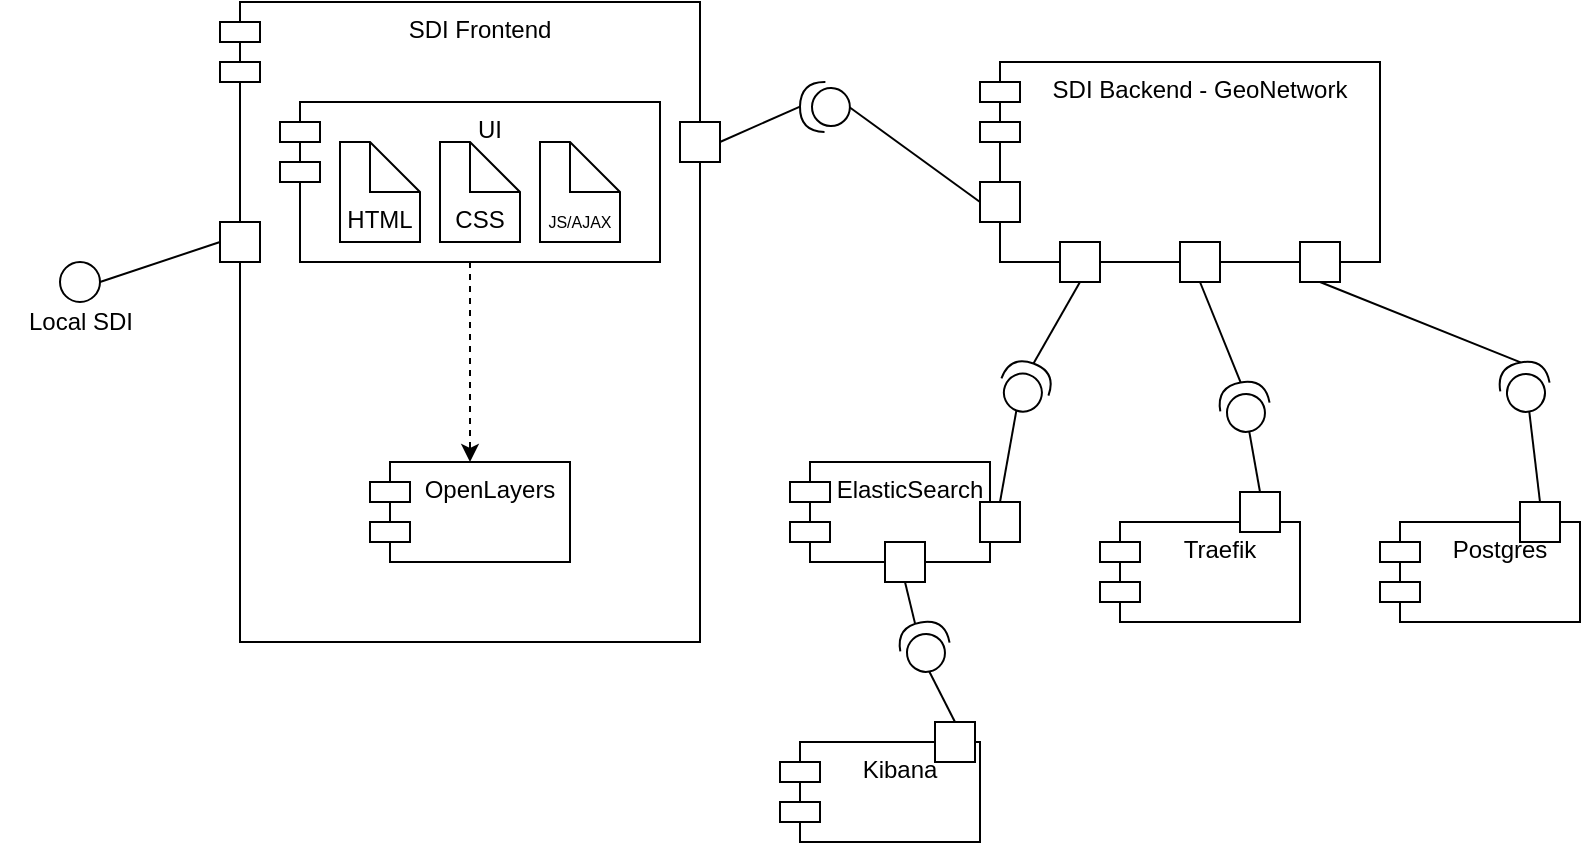 <mxfile version="24.4.13" type="device">
  <diagram name="Page-1" id="ckWOzo5wXRxlPBgAqUoa">
    <mxGraphModel dx="989" dy="509" grid="1" gridSize="10" guides="1" tooltips="1" connect="1" arrows="1" fold="1" page="1" pageScale="1" pageWidth="850" pageHeight="1100" math="0" shadow="0">
      <root>
        <mxCell id="0" />
        <mxCell id="1" parent="0" />
        <mxCell id="S9IHN6o3Uame4CbkHT0S-2" value="SDI Backend - GeoNetwork" style="shape=module;align=left;spacingLeft=20;align=center;verticalAlign=top;whiteSpace=wrap;html=1;" parent="1" vertex="1">
          <mxGeometry x="520" y="170" width="200" height="100" as="geometry" />
        </mxCell>
        <mxCell id="S9IHN6o3Uame4CbkHT0S-8" value="" style="fontStyle=0;labelPosition=right;verticalLabelPosition=middle;align=left;verticalAlign=middle;spacingLeft=2;html=1;" parent="1" vertex="1">
          <mxGeometry x="520" y="230" width="20" height="20" as="geometry" />
        </mxCell>
        <mxCell id="S9IHN6o3Uame4CbkHT0S-10" value="" style="shape=providedRequiredInterface;html=1;verticalLabelPosition=bottom;sketch=0;rotation=-179;" parent="1" vertex="1">
          <mxGeometry x="430" y="180" width="24.95" height="25" as="geometry" />
        </mxCell>
        <mxCell id="S9IHN6o3Uame4CbkHT0S-13" value="" style="endArrow=none;startArrow=none;endFill=0;startFill=0;endSize=8;html=1;verticalAlign=bottom;labelBackgroundColor=none;strokeWidth=1;rounded=0;entryX=1;entryY=0.5;entryDx=0;entryDy=0;entryPerimeter=0;exitX=1;exitY=0.5;exitDx=0;exitDy=0;" parent="1" source="S9IHN6o3Uame4CbkHT0S-9" target="S9IHN6o3Uame4CbkHT0S-10" edge="1">
          <mxGeometry width="160" relative="1" as="geometry">
            <mxPoint x="340" y="380" as="sourcePoint" />
            <mxPoint x="500" y="380" as="targetPoint" />
          </mxGeometry>
        </mxCell>
        <mxCell id="S9IHN6o3Uame4CbkHT0S-14" value="" style="endArrow=none;startArrow=none;endFill=0;startFill=0;endSize=8;html=1;verticalAlign=bottom;labelBackgroundColor=none;strokeWidth=1;rounded=0;entryX=0;entryY=0.5;entryDx=0;entryDy=0;exitX=0;exitY=0.5;exitDx=0;exitDy=0;exitPerimeter=0;" parent="1" source="S9IHN6o3Uame4CbkHT0S-10" target="S9IHN6o3Uame4CbkHT0S-8" edge="1">
          <mxGeometry width="160" relative="1" as="geometry">
            <mxPoint x="424.95" y="234" as="sourcePoint" />
            <mxPoint x="514.95" y="226" as="targetPoint" />
          </mxGeometry>
        </mxCell>
        <mxCell id="S9IHN6o3Uame4CbkHT0S-18" value="" style="group" parent="1" vertex="1" connectable="0">
          <mxGeometry x="140" y="140" width="250" height="320" as="geometry" />
        </mxCell>
        <mxCell id="S9IHN6o3Uame4CbkHT0S-1" value="SDI Frontend" style="shape=module;align=left;spacingLeft=20;align=center;verticalAlign=top;whiteSpace=wrap;html=1;" parent="S9IHN6o3Uame4CbkHT0S-18" vertex="1">
          <mxGeometry width="240" height="320" as="geometry" />
        </mxCell>
        <mxCell id="S9IHN6o3Uame4CbkHT0S-7" value="" style="group" parent="S9IHN6o3Uame4CbkHT0S-18" vertex="1" connectable="0">
          <mxGeometry x="30" y="50" width="190" height="80" as="geometry" />
        </mxCell>
        <mxCell id="S9IHN6o3Uame4CbkHT0S-3" value="UI" style="shape=module;align=left;spacingLeft=20;align=center;verticalAlign=top;whiteSpace=wrap;html=1;" parent="S9IHN6o3Uame4CbkHT0S-7" vertex="1">
          <mxGeometry width="190" height="80" as="geometry" />
        </mxCell>
        <mxCell id="S9IHN6o3Uame4CbkHT0S-4" value="HTML" style="shape=note2;boundedLbl=1;whiteSpace=wrap;html=1;size=25;verticalAlign=top;align=center;" parent="S9IHN6o3Uame4CbkHT0S-7" vertex="1">
          <mxGeometry x="30" y="20" width="40" height="50" as="geometry" />
        </mxCell>
        <mxCell id="S9IHN6o3Uame4CbkHT0S-5" value="CSS" style="shape=note2;boundedLbl=1;whiteSpace=wrap;html=1;size=25;verticalAlign=top;align=center;" parent="S9IHN6o3Uame4CbkHT0S-7" vertex="1">
          <mxGeometry x="80" y="20" width="40" height="50" as="geometry" />
        </mxCell>
        <mxCell id="S9IHN6o3Uame4CbkHT0S-6" value="&lt;font style=&quot;font-size: 8px;&quot;&gt;JS/AJAX&lt;/font&gt;" style="shape=note2;boundedLbl=1;whiteSpace=wrap;html=1;size=25;verticalAlign=top;align=center;" parent="S9IHN6o3Uame4CbkHT0S-7" vertex="1">
          <mxGeometry x="130" y="20" width="40" height="50" as="geometry" />
        </mxCell>
        <mxCell id="S9IHN6o3Uame4CbkHT0S-9" value="" style="fontStyle=0;labelPosition=right;verticalLabelPosition=middle;align=left;verticalAlign=middle;spacingLeft=2;html=1;" parent="S9IHN6o3Uame4CbkHT0S-18" vertex="1">
          <mxGeometry x="230" y="60" width="20" height="20" as="geometry" />
        </mxCell>
        <mxCell id="S9IHN6o3Uame4CbkHT0S-15" value="OpenLayers" style="shape=module;align=left;spacingLeft=20;align=center;verticalAlign=top;whiteSpace=wrap;html=1;" parent="S9IHN6o3Uame4CbkHT0S-18" vertex="1">
          <mxGeometry x="75" y="230" width="100" height="50" as="geometry" />
        </mxCell>
        <mxCell id="S9IHN6o3Uame4CbkHT0S-16" style="edgeStyle=orthogonalEdgeStyle;rounded=0;orthogonalLoop=1;jettySize=auto;html=1;exitX=0.5;exitY=1;exitDx=0;exitDy=0;entryX=0.5;entryY=0;entryDx=0;entryDy=0;dashed=1;" parent="S9IHN6o3Uame4CbkHT0S-18" source="S9IHN6o3Uame4CbkHT0S-3" target="S9IHN6o3Uame4CbkHT0S-15" edge="1">
          <mxGeometry relative="1" as="geometry" />
        </mxCell>
        <mxCell id="S9IHN6o3Uame4CbkHT0S-21" value="" style="fontStyle=0;labelPosition=right;verticalLabelPosition=middle;align=left;verticalAlign=middle;spacingLeft=2;" parent="S9IHN6o3Uame4CbkHT0S-18" vertex="1">
          <mxGeometry y="110" width="20" height="20" as="geometry" />
        </mxCell>
        <mxCell id="S9IHN6o3Uame4CbkHT0S-20" value="" style="ellipse;" parent="1" vertex="1">
          <mxGeometry x="60" y="270" width="20" height="20" as="geometry" />
        </mxCell>
        <mxCell id="S9IHN6o3Uame4CbkHT0S-22" value="" style="endArrow=none;startArrow=none;endFill=0;startFill=0;endSize=8;html=1;verticalAlign=bottom;labelBackgroundColor=none;strokeWidth=1;rounded=0;entryX=0;entryY=0.5;entryDx=0;entryDy=0;exitX=1;exitY=0.5;exitDx=0;exitDy=0;" parent="1" source="S9IHN6o3Uame4CbkHT0S-20" target="S9IHN6o3Uame4CbkHT0S-21" edge="1">
          <mxGeometry width="160" relative="1" as="geometry">
            <mxPoint x="90" y="290" as="sourcePoint" />
            <mxPoint x="130" y="272" as="targetPoint" />
          </mxGeometry>
        </mxCell>
        <mxCell id="Dxd0e1iavXf7KEonMfmZ-1" value="" style="shape=providedRequiredInterface;html=1;verticalLabelPosition=bottom;sketch=0;rotation=-70;" vertex="1" parent="1">
          <mxGeometry x="529.996" y="319.996" width="24.95" height="25" as="geometry" />
        </mxCell>
        <mxCell id="Dxd0e1iavXf7KEonMfmZ-8" value="" style="group" vertex="1" connectable="0" parent="1">
          <mxGeometry x="425" y="370" width="115" height="50" as="geometry" />
        </mxCell>
        <mxCell id="JmTrOGIjP1sGgQpxNKks-2" value="ElasticSearch" style="shape=module;align=left;spacingLeft=20;align=center;verticalAlign=top;whiteSpace=wrap;html=1;" parent="Dxd0e1iavXf7KEonMfmZ-8" vertex="1">
          <mxGeometry width="100" height="50" as="geometry" />
        </mxCell>
        <mxCell id="Dxd0e1iavXf7KEonMfmZ-4" value="" style="fontStyle=0;labelPosition=right;verticalLabelPosition=middle;align=left;verticalAlign=middle;spacingLeft=2;html=1;" vertex="1" parent="Dxd0e1iavXf7KEonMfmZ-8">
          <mxGeometry x="95" y="20" width="20" height="20" as="geometry" />
        </mxCell>
        <mxCell id="Dxd0e1iavXf7KEonMfmZ-15" value="" style="endArrow=none;startArrow=none;endFill=0;startFill=0;endSize=8;html=1;verticalAlign=bottom;labelBackgroundColor=none;strokeWidth=1;rounded=0;entryX=0.5;entryY=0;entryDx=0;entryDy=0;exitX=0;exitY=0.5;exitDx=0;exitDy=0;exitPerimeter=0;" edge="1" parent="1" source="Dxd0e1iavXf7KEonMfmZ-1" target="Dxd0e1iavXf7KEonMfmZ-4">
          <mxGeometry width="160" relative="1" as="geometry">
            <mxPoint x="450" y="310" as="sourcePoint" />
            <mxPoint x="515" y="357" as="targetPoint" />
          </mxGeometry>
        </mxCell>
        <mxCell id="Dxd0e1iavXf7KEonMfmZ-16" value="" style="fontStyle=0;labelPosition=right;verticalLabelPosition=middle;align=left;verticalAlign=middle;spacingLeft=2;html=1;" vertex="1" parent="1">
          <mxGeometry x="560" y="260" width="20" height="20" as="geometry" />
        </mxCell>
        <mxCell id="Dxd0e1iavXf7KEonMfmZ-17" value="" style="fontStyle=0;labelPosition=right;verticalLabelPosition=middle;align=left;verticalAlign=middle;spacingLeft=2;html=1;" vertex="1" parent="1">
          <mxGeometry x="620" y="260" width="20" height="20" as="geometry" />
        </mxCell>
        <mxCell id="Dxd0e1iavXf7KEonMfmZ-18" value="" style="fontStyle=0;labelPosition=right;verticalLabelPosition=middle;align=left;verticalAlign=middle;spacingLeft=2;html=1;" vertex="1" parent="1">
          <mxGeometry x="680" y="260" width="20" height="20" as="geometry" />
        </mxCell>
        <mxCell id="Dxd0e1iavXf7KEonMfmZ-19" value="" style="endArrow=none;startArrow=none;endFill=0;startFill=0;endSize=8;html=1;verticalAlign=bottom;labelBackgroundColor=none;strokeWidth=1;rounded=0;entryX=1;entryY=0.5;entryDx=0;entryDy=0;exitX=0.5;exitY=1;exitDx=0;exitDy=0;entryPerimeter=0;" edge="1" parent="1" source="Dxd0e1iavXf7KEonMfmZ-16" target="Dxd0e1iavXf7KEonMfmZ-1">
          <mxGeometry width="160" relative="1" as="geometry">
            <mxPoint x="465" y="203" as="sourcePoint" />
            <mxPoint x="530" y="250" as="targetPoint" />
          </mxGeometry>
        </mxCell>
        <mxCell id="Dxd0e1iavXf7KEonMfmZ-20" value="" style="endArrow=none;startArrow=none;endFill=0;startFill=0;endSize=8;html=1;verticalAlign=bottom;labelBackgroundColor=none;strokeWidth=1;rounded=0;entryX=0.5;entryY=1;entryDx=0;entryDy=0;exitX=1;exitY=0.5;exitDx=0;exitDy=0;exitPerimeter=0;" edge="1" parent="1" source="Dxd0e1iavXf7KEonMfmZ-29" target="Dxd0e1iavXf7KEonMfmZ-17">
          <mxGeometry width="160" relative="1" as="geometry">
            <mxPoint x="630" y="330" as="sourcePoint" />
            <mxPoint x="540" y="260" as="targetPoint" />
          </mxGeometry>
        </mxCell>
        <mxCell id="Dxd0e1iavXf7KEonMfmZ-21" value="" style="endArrow=none;startArrow=none;endFill=0;startFill=0;endSize=8;html=1;verticalAlign=bottom;labelBackgroundColor=none;strokeWidth=1;rounded=0;entryX=1;entryY=0.5;entryDx=0;entryDy=0;exitX=0.5;exitY=1;exitDx=0;exitDy=0;entryPerimeter=0;" edge="1" parent="1" source="Dxd0e1iavXf7KEonMfmZ-18" target="Dxd0e1iavXf7KEonMfmZ-30">
          <mxGeometry width="160" relative="1" as="geometry">
            <mxPoint x="680" y="290" as="sourcePoint" />
            <mxPoint x="745" y="337" as="targetPoint" />
          </mxGeometry>
        </mxCell>
        <mxCell id="Dxd0e1iavXf7KEonMfmZ-22" value="" style="fontStyle=0;labelPosition=right;verticalLabelPosition=middle;align=left;verticalAlign=middle;spacingLeft=2;html=1;" vertex="1" parent="1">
          <mxGeometry x="472.5" y="410" width="20" height="20" as="geometry" />
        </mxCell>
        <mxCell id="Dxd0e1iavXf7KEonMfmZ-23" value="" style="group" vertex="1" connectable="0" parent="1">
          <mxGeometry x="420" y="500" width="100" height="60" as="geometry" />
        </mxCell>
        <mxCell id="JmTrOGIjP1sGgQpxNKks-5" value="Kibana" style="shape=module;align=left;spacingLeft=20;align=center;verticalAlign=top;whiteSpace=wrap;html=1;" parent="Dxd0e1iavXf7KEonMfmZ-23" vertex="1">
          <mxGeometry y="10" width="100" height="50" as="geometry" />
        </mxCell>
        <mxCell id="Dxd0e1iavXf7KEonMfmZ-11" value="" style="fontStyle=0;labelPosition=right;verticalLabelPosition=middle;align=left;verticalAlign=middle;spacingLeft=2;html=1;" vertex="1" parent="Dxd0e1iavXf7KEonMfmZ-23">
          <mxGeometry x="77.5" width="20" height="20" as="geometry" />
        </mxCell>
        <mxCell id="Dxd0e1iavXf7KEonMfmZ-24" value="" style="shape=providedRequiredInterface;html=1;verticalLabelPosition=bottom;sketch=0;rotation=-100;" vertex="1" parent="1">
          <mxGeometry x="479.996" y="449.996" width="24.95" height="25" as="geometry" />
        </mxCell>
        <mxCell id="Dxd0e1iavXf7KEonMfmZ-25" value="" style="endArrow=none;startArrow=none;endFill=0;startFill=0;endSize=8;html=1;verticalAlign=bottom;labelBackgroundColor=none;strokeWidth=1;rounded=0;entryX=0;entryY=0.5;entryDx=0;entryDy=0;exitX=0.5;exitY=0;exitDx=0;exitDy=0;entryPerimeter=0;" edge="1" parent="1" source="Dxd0e1iavXf7KEonMfmZ-11" target="Dxd0e1iavXf7KEonMfmZ-24">
          <mxGeometry width="160" relative="1" as="geometry">
            <mxPoint x="519.17" y="500" as="sourcePoint" />
            <mxPoint x="519.17" y="450" as="targetPoint" />
          </mxGeometry>
        </mxCell>
        <mxCell id="Dxd0e1iavXf7KEonMfmZ-26" value="" style="endArrow=none;startArrow=none;endFill=0;startFill=0;endSize=8;html=1;verticalAlign=bottom;labelBackgroundColor=none;strokeWidth=1;rounded=0;entryX=0.5;entryY=1;entryDx=0;entryDy=0;exitX=1.006;exitY=0.386;exitDx=0;exitDy=0;exitPerimeter=0;" edge="1" parent="1" source="Dxd0e1iavXf7KEonMfmZ-24" target="Dxd0e1iavXf7KEonMfmZ-22">
          <mxGeometry width="160" relative="1" as="geometry">
            <mxPoint x="518" y="510" as="sourcePoint" />
            <mxPoint x="505" y="485" as="targetPoint" />
          </mxGeometry>
        </mxCell>
        <mxCell id="Dxd0e1iavXf7KEonMfmZ-27" value="" style="group" vertex="1" connectable="0" parent="1">
          <mxGeometry x="580" y="385" width="100" height="65" as="geometry" />
        </mxCell>
        <mxCell id="JmTrOGIjP1sGgQpxNKks-4" value="Traefik" style="shape=module;align=left;spacingLeft=20;align=center;verticalAlign=top;whiteSpace=wrap;html=1;" parent="Dxd0e1iavXf7KEonMfmZ-27" vertex="1">
          <mxGeometry y="15" width="100" height="50" as="geometry" />
        </mxCell>
        <mxCell id="Dxd0e1iavXf7KEonMfmZ-9" value="" style="fontStyle=0;labelPosition=right;verticalLabelPosition=middle;align=left;verticalAlign=middle;spacingLeft=2;html=1;" vertex="1" parent="Dxd0e1iavXf7KEonMfmZ-27">
          <mxGeometry x="70" width="20" height="20" as="geometry" />
        </mxCell>
        <mxCell id="Dxd0e1iavXf7KEonMfmZ-28" value="" style="group" vertex="1" connectable="0" parent="1">
          <mxGeometry x="720" y="390" width="100" height="60" as="geometry" />
        </mxCell>
        <mxCell id="JmTrOGIjP1sGgQpxNKks-3" value="Postgres" style="shape=module;align=left;spacingLeft=20;align=center;verticalAlign=top;whiteSpace=wrap;html=1;" parent="Dxd0e1iavXf7KEonMfmZ-28" vertex="1">
          <mxGeometry y="10" width="100" height="50" as="geometry" />
        </mxCell>
        <mxCell id="Dxd0e1iavXf7KEonMfmZ-13" value="" style="fontStyle=0;labelPosition=right;verticalLabelPosition=middle;align=left;verticalAlign=middle;spacingLeft=2;html=1;" vertex="1" parent="Dxd0e1iavXf7KEonMfmZ-28">
          <mxGeometry x="70" width="20" height="20" as="geometry" />
        </mxCell>
        <mxCell id="Dxd0e1iavXf7KEonMfmZ-29" value="" style="shape=providedRequiredInterface;html=1;verticalLabelPosition=bottom;sketch=0;rotation=-100;" vertex="1" parent="1">
          <mxGeometry x="639.996" y="329.996" width="24.95" height="25" as="geometry" />
        </mxCell>
        <mxCell id="Dxd0e1iavXf7KEonMfmZ-30" value="" style="shape=providedRequiredInterface;html=1;verticalLabelPosition=bottom;sketch=0;rotation=-100;" vertex="1" parent="1">
          <mxGeometry x="779.996" y="319.996" width="24.95" height="25" as="geometry" />
        </mxCell>
        <mxCell id="Dxd0e1iavXf7KEonMfmZ-31" value="" style="endArrow=none;startArrow=none;endFill=0;startFill=0;endSize=8;html=1;verticalAlign=bottom;labelBackgroundColor=none;strokeWidth=1;rounded=0;entryX=0.5;entryY=0;entryDx=0;entryDy=0;exitX=0;exitY=0.5;exitDx=0;exitDy=0;exitPerimeter=0;" edge="1" parent="1" source="Dxd0e1iavXf7KEonMfmZ-29" target="Dxd0e1iavXf7KEonMfmZ-9">
          <mxGeometry width="160" relative="1" as="geometry">
            <mxPoint x="580" y="290" as="sourcePoint" />
            <mxPoint x="557" y="331" as="targetPoint" />
          </mxGeometry>
        </mxCell>
        <mxCell id="Dxd0e1iavXf7KEonMfmZ-32" value="" style="endArrow=none;startArrow=none;endFill=0;startFill=0;endSize=8;html=1;verticalAlign=bottom;labelBackgroundColor=none;strokeWidth=1;rounded=0;entryX=0.5;entryY=0;entryDx=0;entryDy=0;exitX=0;exitY=0.5;exitDx=0;exitDy=0;exitPerimeter=0;" edge="1" parent="1" source="Dxd0e1iavXf7KEonMfmZ-30" target="Dxd0e1iavXf7KEonMfmZ-13">
          <mxGeometry width="160" relative="1" as="geometry">
            <mxPoint x="590" y="300" as="sourcePoint" />
            <mxPoint x="567" y="341" as="targetPoint" />
          </mxGeometry>
        </mxCell>
        <mxCell id="Dxd0e1iavXf7KEonMfmZ-33" value="Local SDI" style="text;html=1;align=center;verticalAlign=middle;resizable=0;points=[];autosize=1;strokeColor=none;fillColor=none;" vertex="1" parent="1">
          <mxGeometry x="30" y="285" width="80" height="30" as="geometry" />
        </mxCell>
      </root>
    </mxGraphModel>
  </diagram>
</mxfile>
